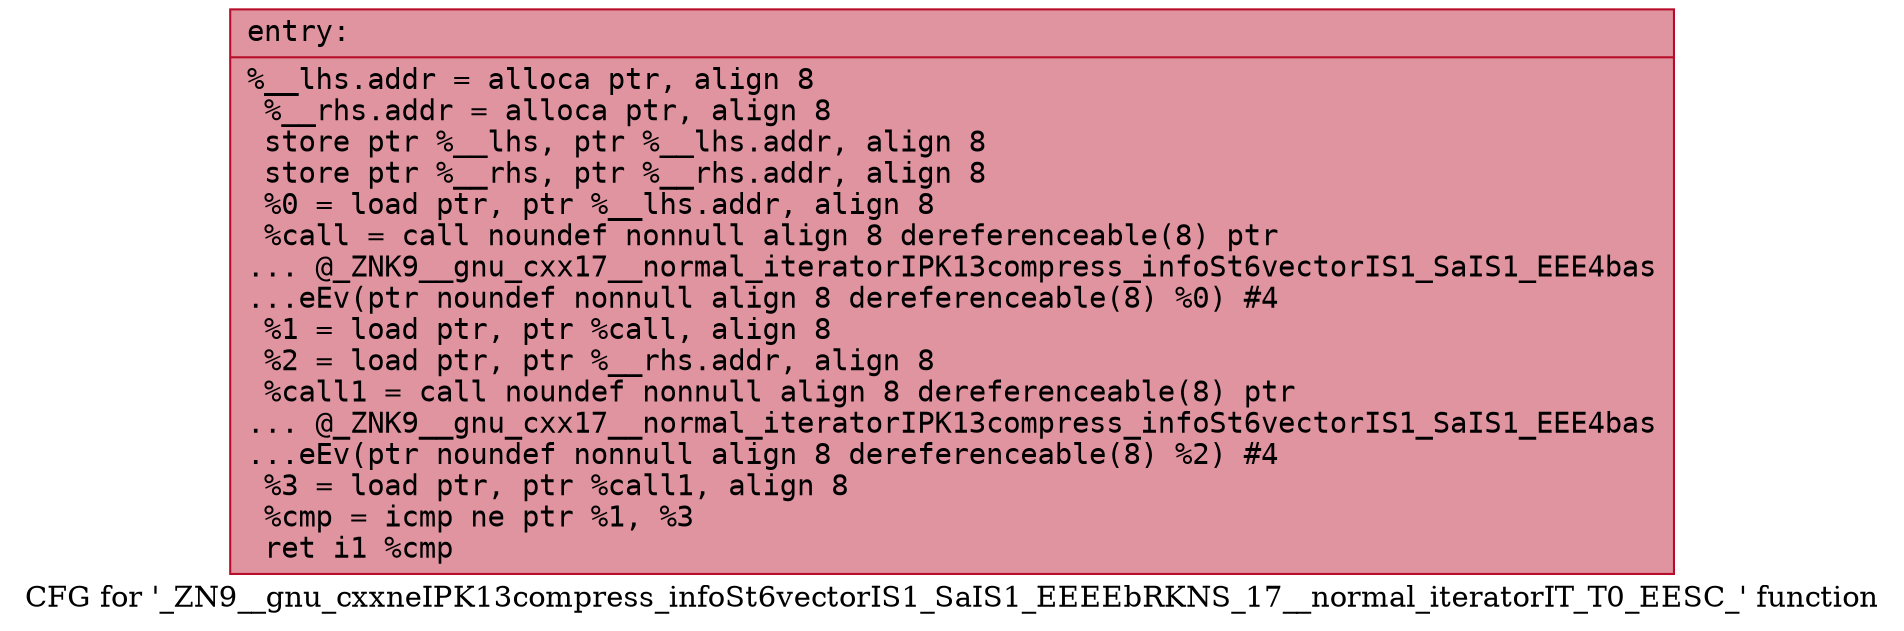 digraph "CFG for '_ZN9__gnu_cxxneIPK13compress_infoSt6vectorIS1_SaIS1_EEEEbRKNS_17__normal_iteratorIT_T0_EESC_' function" {
	label="CFG for '_ZN9__gnu_cxxneIPK13compress_infoSt6vectorIS1_SaIS1_EEEEbRKNS_17__normal_iteratorIT_T0_EESC_' function";

	Node0x5651cd7c00f0 [shape=record,color="#b70d28ff", style=filled, fillcolor="#b70d2870" fontname="Courier",label="{entry:\l|  %__lhs.addr = alloca ptr, align 8\l  %__rhs.addr = alloca ptr, align 8\l  store ptr %__lhs, ptr %__lhs.addr, align 8\l  store ptr %__rhs, ptr %__rhs.addr, align 8\l  %0 = load ptr, ptr %__lhs.addr, align 8\l  %call = call noundef nonnull align 8 dereferenceable(8) ptr\l... @_ZNK9__gnu_cxx17__normal_iteratorIPK13compress_infoSt6vectorIS1_SaIS1_EEE4bas\l...eEv(ptr noundef nonnull align 8 dereferenceable(8) %0) #4\l  %1 = load ptr, ptr %call, align 8\l  %2 = load ptr, ptr %__rhs.addr, align 8\l  %call1 = call noundef nonnull align 8 dereferenceable(8) ptr\l... @_ZNK9__gnu_cxx17__normal_iteratorIPK13compress_infoSt6vectorIS1_SaIS1_EEE4bas\l...eEv(ptr noundef nonnull align 8 dereferenceable(8) %2) #4\l  %3 = load ptr, ptr %call1, align 8\l  %cmp = icmp ne ptr %1, %3\l  ret i1 %cmp\l}"];
}
